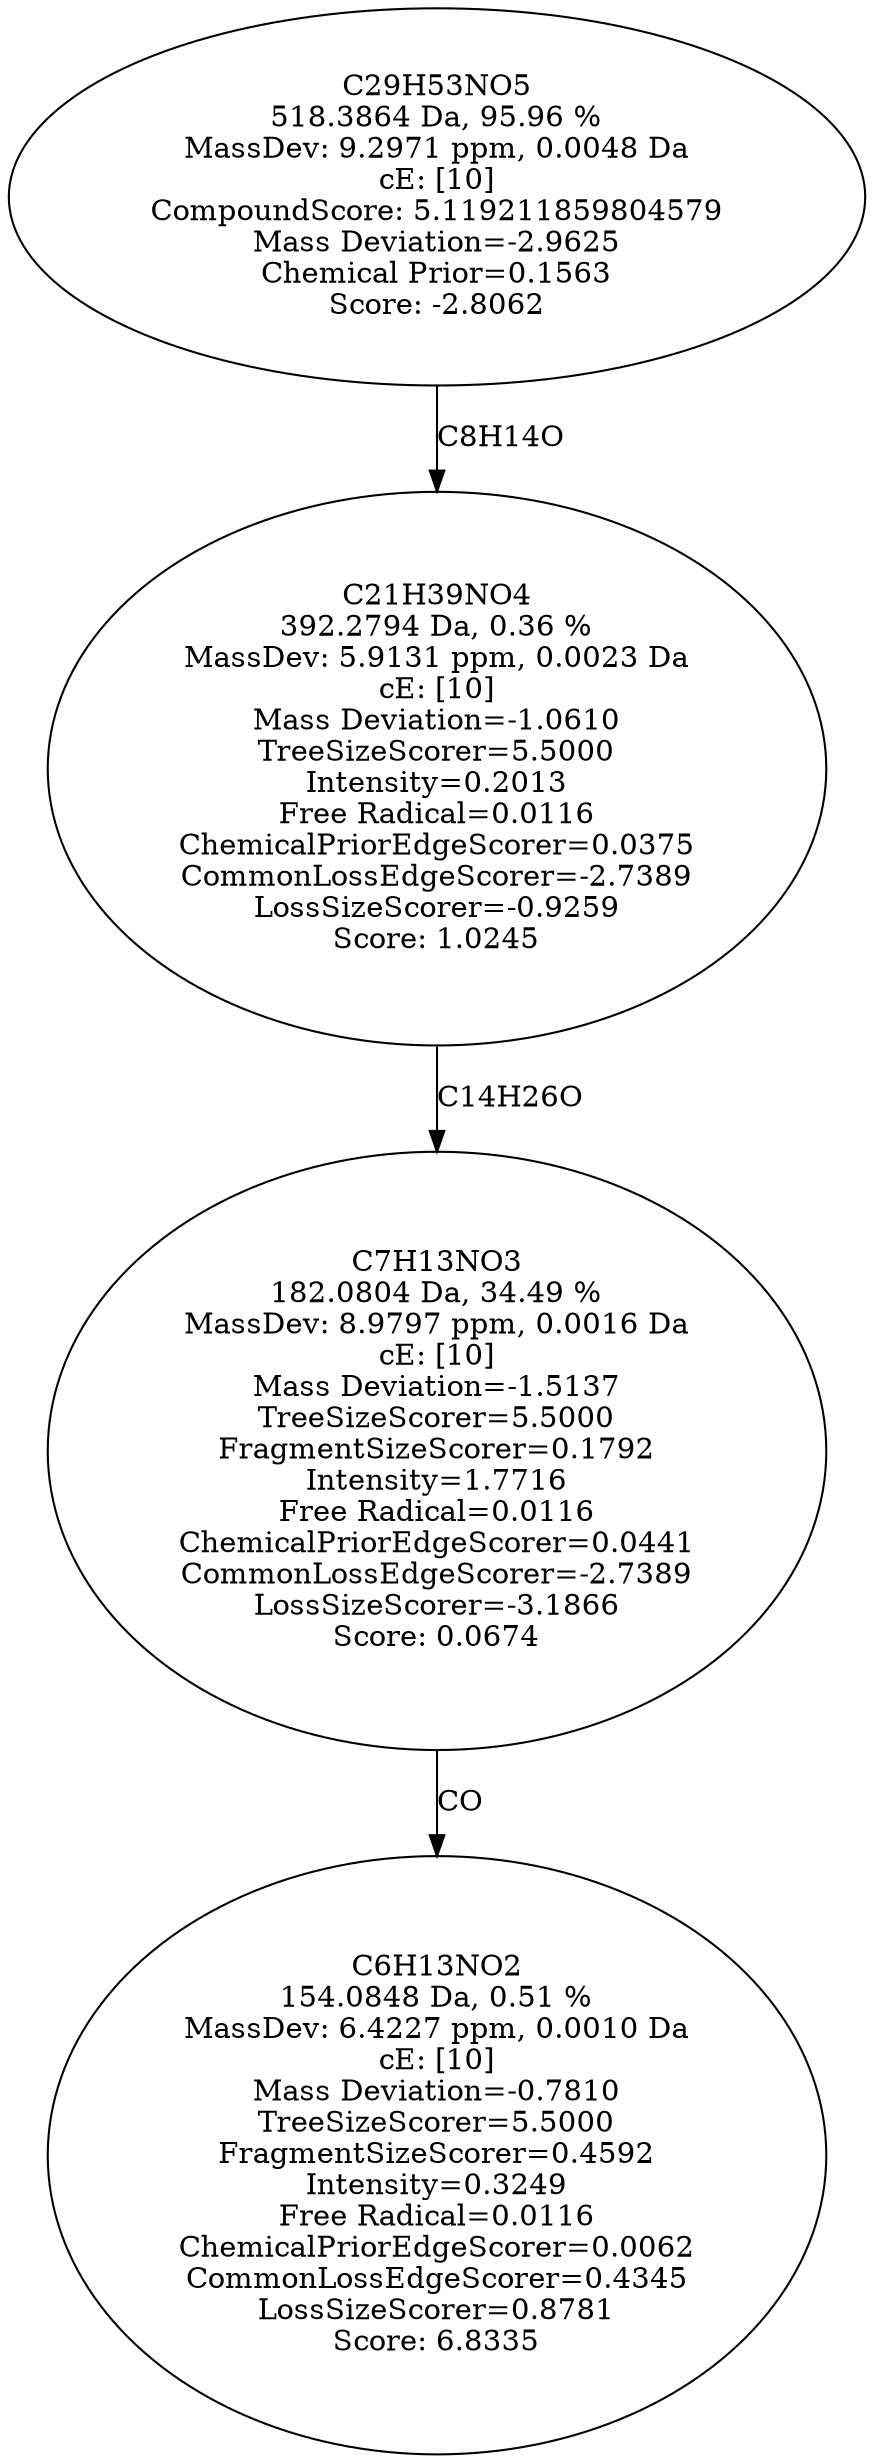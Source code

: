 strict digraph {
v1 [label="C6H13NO2\n154.0848 Da, 0.51 %\nMassDev: 6.4227 ppm, 0.0010 Da\ncE: [10]\nMass Deviation=-0.7810\nTreeSizeScorer=5.5000\nFragmentSizeScorer=0.4592\nIntensity=0.3249\nFree Radical=0.0116\nChemicalPriorEdgeScorer=0.0062\nCommonLossEdgeScorer=0.4345\nLossSizeScorer=0.8781\nScore: 6.8335"];
v2 [label="C7H13NO3\n182.0804 Da, 34.49 %\nMassDev: 8.9797 ppm, 0.0016 Da\ncE: [10]\nMass Deviation=-1.5137\nTreeSizeScorer=5.5000\nFragmentSizeScorer=0.1792\nIntensity=1.7716\nFree Radical=0.0116\nChemicalPriorEdgeScorer=0.0441\nCommonLossEdgeScorer=-2.7389\nLossSizeScorer=-3.1866\nScore: 0.0674"];
v3 [label="C21H39NO4\n392.2794 Da, 0.36 %\nMassDev: 5.9131 ppm, 0.0023 Da\ncE: [10]\nMass Deviation=-1.0610\nTreeSizeScorer=5.5000\nIntensity=0.2013\nFree Radical=0.0116\nChemicalPriorEdgeScorer=0.0375\nCommonLossEdgeScorer=-2.7389\nLossSizeScorer=-0.9259\nScore: 1.0245"];
v4 [label="C29H53NO5\n518.3864 Da, 95.96 %\nMassDev: 9.2971 ppm, 0.0048 Da\ncE: [10]\nCompoundScore: 5.119211859804579\nMass Deviation=-2.9625\nChemical Prior=0.1563\nScore: -2.8062"];
v2 -> v1 [label="CO"];
v3 -> v2 [label="C14H26O"];
v4 -> v3 [label="C8H14O"];
}